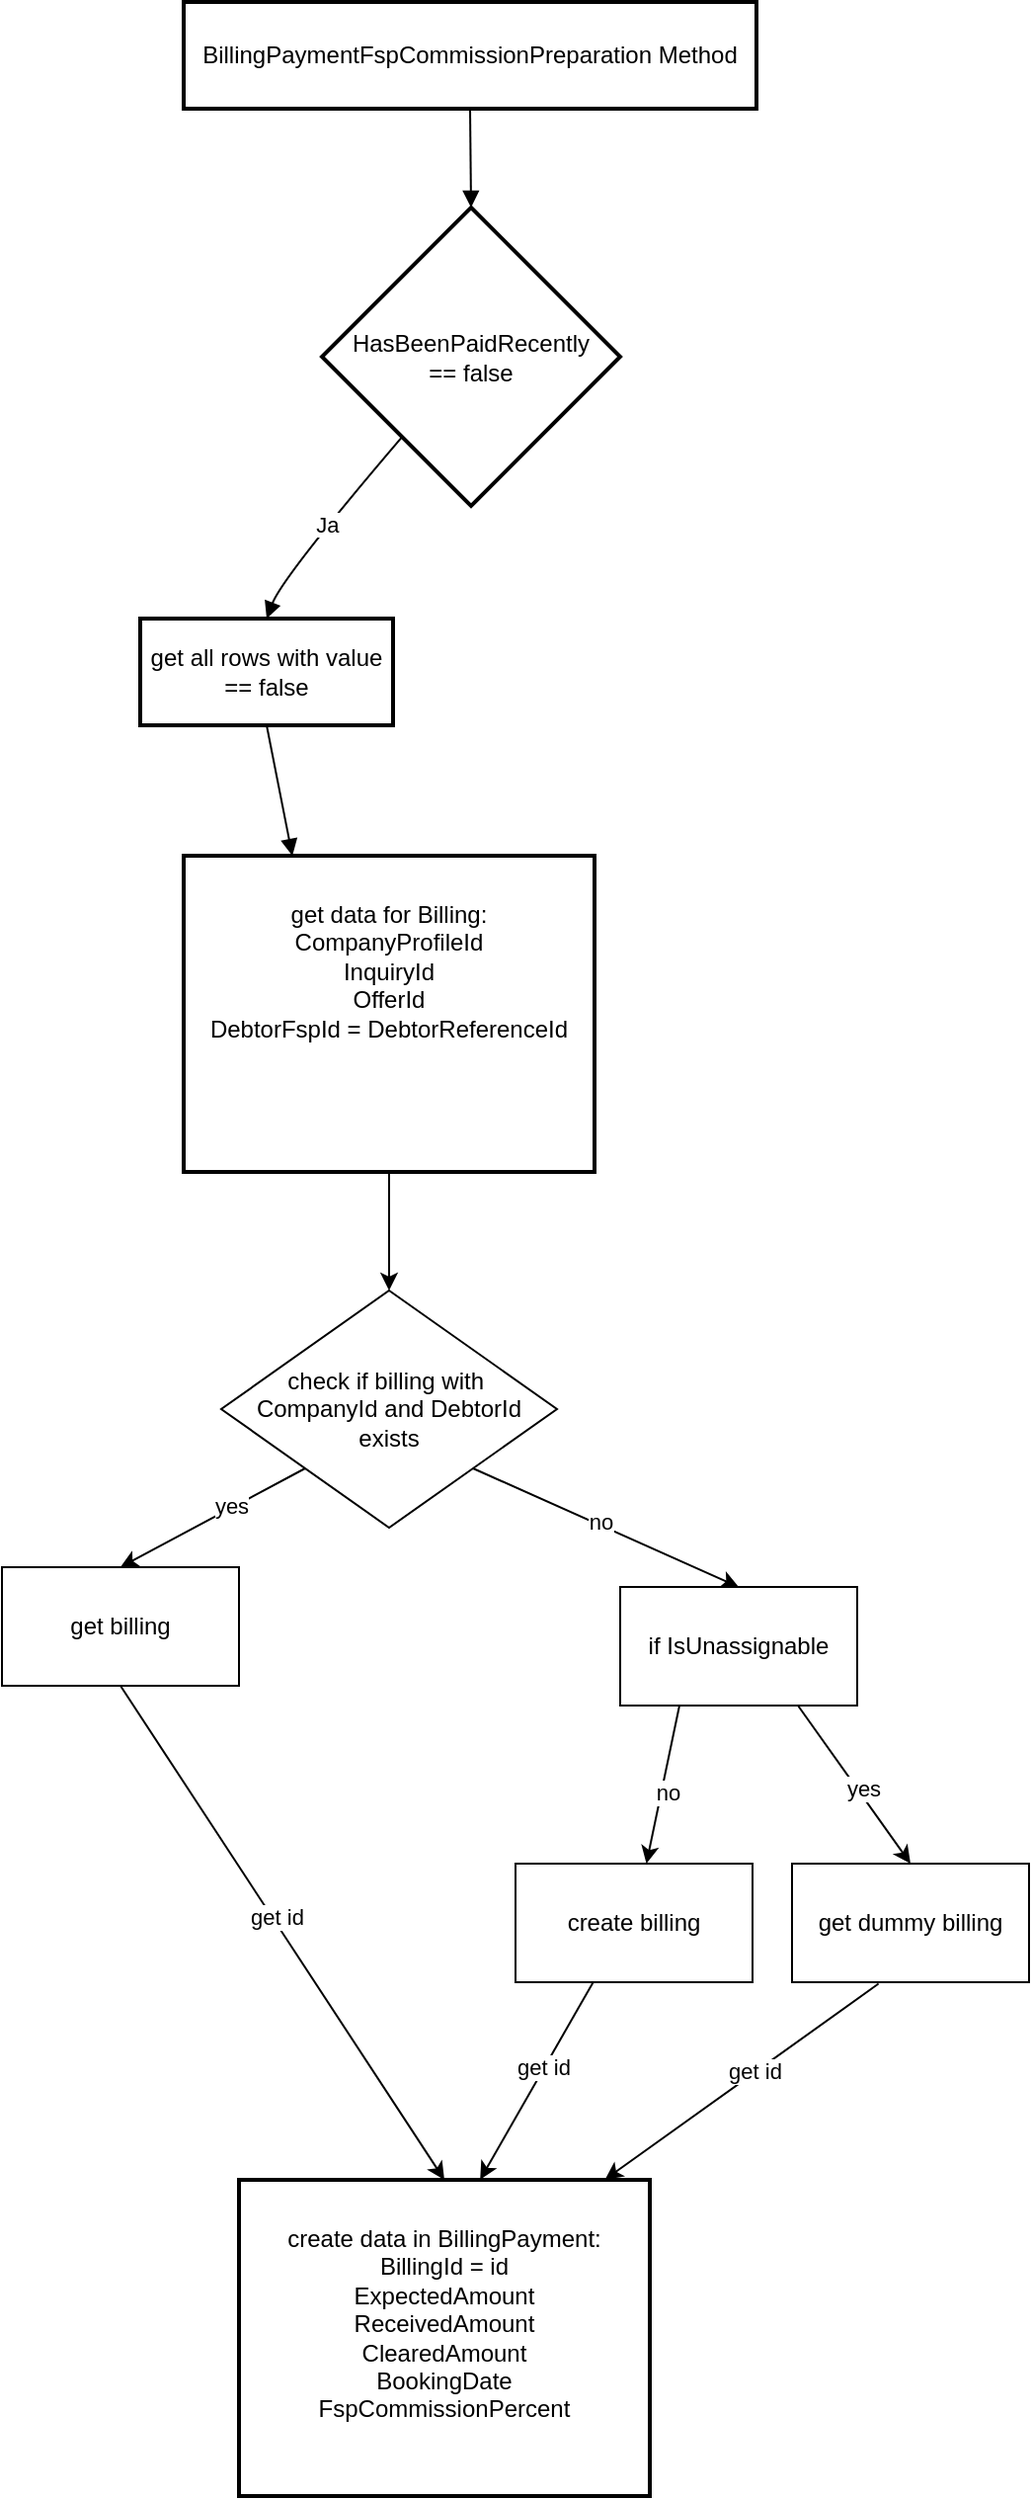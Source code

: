 <mxfile version="26.2.14">
  <diagram name="Seite-1" id="uGpDKqwK32CLbwziLVDc">
    <mxGraphModel dx="1675" dy="518" grid="1" gridSize="10" guides="1" tooltips="1" connect="1" arrows="1" fold="1" page="1" pageScale="1" pageWidth="827" pageHeight="1169" math="0" shadow="0">
      <root>
        <mxCell id="0" />
        <mxCell id="1" parent="0" />
        <mxCell id="2" value="BillingPaymentFspCommissionPreparation Method" style="whiteSpace=wrap;strokeWidth=2;" parent="1" vertex="1">
          <mxGeometry x="22" y="8" width="290" height="54" as="geometry" />
        </mxCell>
        <mxCell id="3" value="HasBeenPaidRecently&#xa;== false" style="rhombus;strokeWidth=2;whiteSpace=wrap;" parent="1" vertex="1">
          <mxGeometry x="92" y="112" width="151" height="151" as="geometry" />
        </mxCell>
        <mxCell id="4" value="get all rows with value == false" style="whiteSpace=wrap;strokeWidth=2;" parent="1" vertex="1">
          <mxGeometry y="320" width="128" height="54" as="geometry" />
        </mxCell>
        <mxCell id="mlUCfqhQ5Kff3e7pYztO-19" style="edgeStyle=orthogonalEdgeStyle;rounded=0;orthogonalLoop=1;jettySize=auto;html=1;exitX=0.5;exitY=1;exitDx=0;exitDy=0;entryX=0.5;entryY=0;entryDx=0;entryDy=0;" edge="1" parent="1" source="6" target="mlUCfqhQ5Kff3e7pYztO-16">
          <mxGeometry relative="1" as="geometry" />
        </mxCell>
        <mxCell id="6" value="get data for Billing:&#xa;CompanyProfileId&#xa;InquiryId&#xa;OfferId&#xa;DebtorFspId = DebtorReferenceId&#xa;&#xa;&#xa;" style="whiteSpace=wrap;strokeWidth=2;" parent="1" vertex="1">
          <mxGeometry x="22" y="440" width="208" height="160" as="geometry" />
        </mxCell>
        <mxCell id="8" value="" style="curved=1;startArrow=none;endArrow=block;exitX=0.5;exitY=1;entryX=0.5;entryY=0;" parent="1" source="2" target="3" edge="1">
          <mxGeometry relative="1" as="geometry">
            <Array as="points" />
          </mxGeometry>
        </mxCell>
        <mxCell id="9" value="Ja" style="curved=1;startArrow=none;endArrow=block;exitX=0.07;exitY=1;entryX=0.5;entryY=-0.01;" parent="1" source="3" target="4" edge="1">
          <mxGeometry relative="1" as="geometry">
            <Array as="points">
              <mxPoint x="72" y="299" />
            </Array>
          </mxGeometry>
        </mxCell>
        <mxCell id="11" value="" style="curved=1;startArrow=none;endArrow=block;exitX=0.5;exitY=0.99;entryX=0.26;entryY=-0.01;" parent="1" source="4" target="6" edge="1">
          <mxGeometry relative="1" as="geometry">
            <Array as="points">
              <mxPoint x="72" y="415" />
            </Array>
          </mxGeometry>
        </mxCell>
        <mxCell id="mlUCfqhQ5Kff3e7pYztO-13" value="create data in BillingPayment:&#xa;BillingId = id&#xa;ExpectedAmount&#xa;ReceivedAmount&#xa;ClearedAmount&#xa;BookingDate&#xa;FspCommissionPercent&#xa;" style="whiteSpace=wrap;strokeWidth=2;" vertex="1" parent="1">
          <mxGeometry x="50" y="1110" width="208" height="160" as="geometry" />
        </mxCell>
        <mxCell id="mlUCfqhQ5Kff3e7pYztO-16" value="check if billing with&amp;nbsp;&lt;div&gt;CompanyId and DebtorId exists&lt;/div&gt;" style="rhombus;whiteSpace=wrap;html=1;" vertex="1" parent="1">
          <mxGeometry x="41" y="660" width="170" height="120" as="geometry" />
        </mxCell>
        <mxCell id="mlUCfqhQ5Kff3e7pYztO-20" value="get billing" style="rounded=0;whiteSpace=wrap;html=1;" vertex="1" parent="1">
          <mxGeometry x="-70" y="800" width="120" height="60" as="geometry" />
        </mxCell>
        <mxCell id="mlUCfqhQ5Kff3e7pYztO-21" value="if&amp;nbsp;IsUnassignable&lt;span style=&quot;color: rgba(0, 0, 0, 0); font-family: monospace; font-size: 0px; text-align: start; text-wrap-mode: nowrap;&quot;&gt;%3CmxGraphModel%3E%3Croot%3E%3CmxCell%20id%3D%220%22%2F%3E%3CmxCell%20id%3D%221%22%20parent%3D%220%22%2F%3E%3CmxCell%20id%3D%222%22%20value%3D%22create%20billing%22%20style%3D%22rounded%3D0%3BwhiteSpace%3Dwrap%3Bhtml%3D1%3B%22%20vertex%3D%221%22%20parent%3D%221%22%3E%3CmxGeometry%20x%3D%22250%22%20y%3D%22850%22%20width%3D%22120%22%20height%3D%2260%22%20as%3D%22geometry%22%2F%3E%3C%2FmxCell%3E%3C%2Froot%3E%3C%2FmxGraphModel%3E&lt;/span&gt;" style="rounded=0;whiteSpace=wrap;html=1;" vertex="1" parent="1">
          <mxGeometry x="243" y="810" width="120" height="60" as="geometry" />
        </mxCell>
        <mxCell id="mlUCfqhQ5Kff3e7pYztO-24" value="" style="endArrow=classic;html=1;rounded=0;exitX=0;exitY=1;exitDx=0;exitDy=0;entryX=0.5;entryY=0;entryDx=0;entryDy=0;" edge="1" parent="1" source="mlUCfqhQ5Kff3e7pYztO-16" target="mlUCfqhQ5Kff3e7pYztO-20">
          <mxGeometry width="50" height="50" relative="1" as="geometry">
            <mxPoint x="130" y="760" as="sourcePoint" />
            <mxPoint x="180" y="710" as="targetPoint" />
          </mxGeometry>
        </mxCell>
        <mxCell id="mlUCfqhQ5Kff3e7pYztO-25" value="yes" style="edgeLabel;html=1;align=center;verticalAlign=middle;resizable=0;points=[];" vertex="1" connectable="0" parent="mlUCfqhQ5Kff3e7pYztO-24">
          <mxGeometry x="-0.207" y="-1" relative="1" as="geometry">
            <mxPoint as="offset" />
          </mxGeometry>
        </mxCell>
        <mxCell id="mlUCfqhQ5Kff3e7pYztO-26" value="" style="endArrow=classic;html=1;rounded=0;exitX=1;exitY=1;exitDx=0;exitDy=0;entryX=0.5;entryY=0;entryDx=0;entryDy=0;" edge="1" parent="1" source="mlUCfqhQ5Kff3e7pYztO-16" target="mlUCfqhQ5Kff3e7pYztO-21">
          <mxGeometry width="50" height="50" relative="1" as="geometry">
            <mxPoint x="130" y="760" as="sourcePoint" />
            <mxPoint x="180" y="710" as="targetPoint" />
          </mxGeometry>
        </mxCell>
        <mxCell id="mlUCfqhQ5Kff3e7pYztO-27" value="no" style="edgeLabel;html=1;align=center;verticalAlign=middle;resizable=0;points=[];" vertex="1" connectable="0" parent="mlUCfqhQ5Kff3e7pYztO-26">
          <mxGeometry x="-0.066" y="2" relative="1" as="geometry">
            <mxPoint as="offset" />
          </mxGeometry>
        </mxCell>
        <mxCell id="mlUCfqhQ5Kff3e7pYztO-28" value="" style="endArrow=classic;html=1;rounded=0;exitX=0.5;exitY=1;exitDx=0;exitDy=0;entryX=0.5;entryY=0;entryDx=0;entryDy=0;" edge="1" parent="1" source="mlUCfqhQ5Kff3e7pYztO-20" target="mlUCfqhQ5Kff3e7pYztO-13">
          <mxGeometry width="50" height="50" relative="1" as="geometry">
            <mxPoint x="120" y="900" as="sourcePoint" />
            <mxPoint x="170" y="850" as="targetPoint" />
          </mxGeometry>
        </mxCell>
        <mxCell id="mlUCfqhQ5Kff3e7pYztO-30" value="get id" style="edgeLabel;html=1;align=center;verticalAlign=middle;resizable=0;points=[];" vertex="1" connectable="0" parent="mlUCfqhQ5Kff3e7pYztO-28">
          <mxGeometry x="-0.056" y="2" relative="1" as="geometry">
            <mxPoint as="offset" />
          </mxGeometry>
        </mxCell>
        <mxCell id="mlUCfqhQ5Kff3e7pYztO-29" value="" style="endArrow=classic;html=1;rounded=0;exitX=0.344;exitY=0.943;exitDx=0;exitDy=0;entryX=0.587;entryY=-0.001;entryDx=0;entryDy=0;exitPerimeter=0;entryPerimeter=0;" edge="1" parent="1" source="mlUCfqhQ5Kff3e7pYztO-32" target="mlUCfqhQ5Kff3e7pYztO-13">
          <mxGeometry width="50" height="50" relative="1" as="geometry">
            <mxPoint x="120" y="900" as="sourcePoint" />
            <mxPoint x="170" y="850" as="targetPoint" />
          </mxGeometry>
        </mxCell>
        <mxCell id="mlUCfqhQ5Kff3e7pYztO-31" value="get id" style="edgeLabel;html=1;align=center;verticalAlign=middle;resizable=0;points=[];" vertex="1" connectable="0" parent="mlUCfqhQ5Kff3e7pYztO-29">
          <mxGeometry x="-0.098" y="-1" relative="1" as="geometry">
            <mxPoint as="offset" />
          </mxGeometry>
        </mxCell>
        <mxCell id="mlUCfqhQ5Kff3e7pYztO-32" value="create billing" style="rounded=0;whiteSpace=wrap;html=1;" vertex="1" parent="1">
          <mxGeometry x="190" y="950" width="120" height="60" as="geometry" />
        </mxCell>
        <mxCell id="mlUCfqhQ5Kff3e7pYztO-33" value="" style="endArrow=classic;html=1;rounded=0;exitX=0.25;exitY=1;exitDx=0;exitDy=0;" edge="1" parent="1" source="mlUCfqhQ5Kff3e7pYztO-21" target="mlUCfqhQ5Kff3e7pYztO-32">
          <mxGeometry width="50" height="50" relative="1" as="geometry">
            <mxPoint x="100" y="920" as="sourcePoint" />
            <mxPoint x="150" y="870" as="targetPoint" />
          </mxGeometry>
        </mxCell>
        <mxCell id="mlUCfqhQ5Kff3e7pYztO-34" value="no" style="edgeLabel;html=1;align=center;verticalAlign=middle;resizable=0;points=[];" vertex="1" connectable="0" parent="mlUCfqhQ5Kff3e7pYztO-33">
          <mxGeometry x="0.078" y="3" relative="1" as="geometry">
            <mxPoint as="offset" />
          </mxGeometry>
        </mxCell>
        <mxCell id="mlUCfqhQ5Kff3e7pYztO-36" value="get dummy billing" style="rounded=0;whiteSpace=wrap;html=1;" vertex="1" parent="1">
          <mxGeometry x="330" y="950" width="120" height="60" as="geometry" />
        </mxCell>
        <mxCell id="mlUCfqhQ5Kff3e7pYztO-37" value="" style="endArrow=classic;html=1;rounded=0;exitX=0.75;exitY=1;exitDx=0;exitDy=0;entryX=0.5;entryY=0;entryDx=0;entryDy=0;" edge="1" parent="1" source="mlUCfqhQ5Kff3e7pYztO-21" target="mlUCfqhQ5Kff3e7pYztO-36">
          <mxGeometry width="50" height="50" relative="1" as="geometry">
            <mxPoint x="283" y="880" as="sourcePoint" />
            <mxPoint x="260" y="960" as="targetPoint" />
          </mxGeometry>
        </mxCell>
        <mxCell id="mlUCfqhQ5Kff3e7pYztO-38" value="yes" style="edgeLabel;html=1;align=center;verticalAlign=middle;resizable=0;points=[];" vertex="1" connectable="0" parent="mlUCfqhQ5Kff3e7pYztO-37">
          <mxGeometry x="0.078" y="3" relative="1" as="geometry">
            <mxPoint as="offset" />
          </mxGeometry>
        </mxCell>
        <mxCell id="mlUCfqhQ5Kff3e7pYztO-39" value="" style="endArrow=classic;html=1;rounded=0;exitX=0.365;exitY=1.013;exitDx=0;exitDy=0;entryX=0.891;entryY=-0.001;entryDx=0;entryDy=0;entryPerimeter=0;exitPerimeter=0;" edge="1" parent="1" source="mlUCfqhQ5Kff3e7pYztO-36" target="mlUCfqhQ5Kff3e7pYztO-13">
          <mxGeometry width="50" height="50" relative="1" as="geometry">
            <mxPoint x="260" y="1020" as="sourcePoint" />
            <mxPoint x="164" y="1120" as="targetPoint" />
          </mxGeometry>
        </mxCell>
        <mxCell id="mlUCfqhQ5Kff3e7pYztO-40" value="get id" style="edgeLabel;html=1;align=center;verticalAlign=middle;resizable=0;points=[];" vertex="1" connectable="0" parent="mlUCfqhQ5Kff3e7pYztO-39">
          <mxGeometry x="-0.098" y="-1" relative="1" as="geometry">
            <mxPoint as="offset" />
          </mxGeometry>
        </mxCell>
      </root>
    </mxGraphModel>
  </diagram>
</mxfile>
